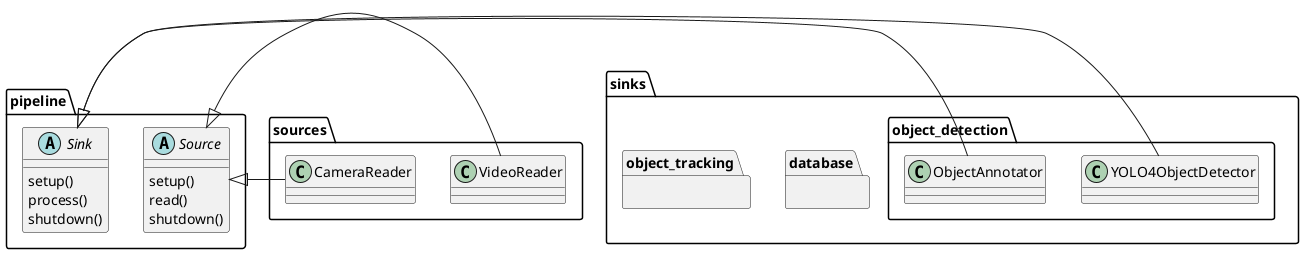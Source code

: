 @startuml
package pipeline {
  abstract Source {
    setup()
    read()
    shutdown()
  }
  abstract Sink {
    setup()
    process()
    shutdown()
  }
}

package sources {
  Source <|- VideoReader
  Source <|- CameraReader
}

package sinks {

  package object_detection {
     Sink <|- YOLO4ObjectDetector
     Sink <|- ObjectAnnotator
  }

  package database {
  }

  package object_tracking {
  }

}
@enduml
